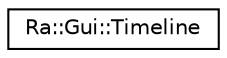 digraph "Graphical Class Hierarchy"
{
 // INTERACTIVE_SVG=YES
 // LATEX_PDF_SIZE
  edge [fontname="Helvetica",fontsize="10",labelfontname="Helvetica",labelfontsize="10"];
  node [fontname="Helvetica",fontsize="10",shape=record];
  rankdir="LR";
  Node0 [label="Ra::Gui::Timeline",height=0.2,width=0.4,color="black", fillcolor="white", style="filled",URL="$classRa_1_1Gui_1_1Timeline.html",tooltip="The Timeline class provides display and management of time, as well as keyframes."];
}
